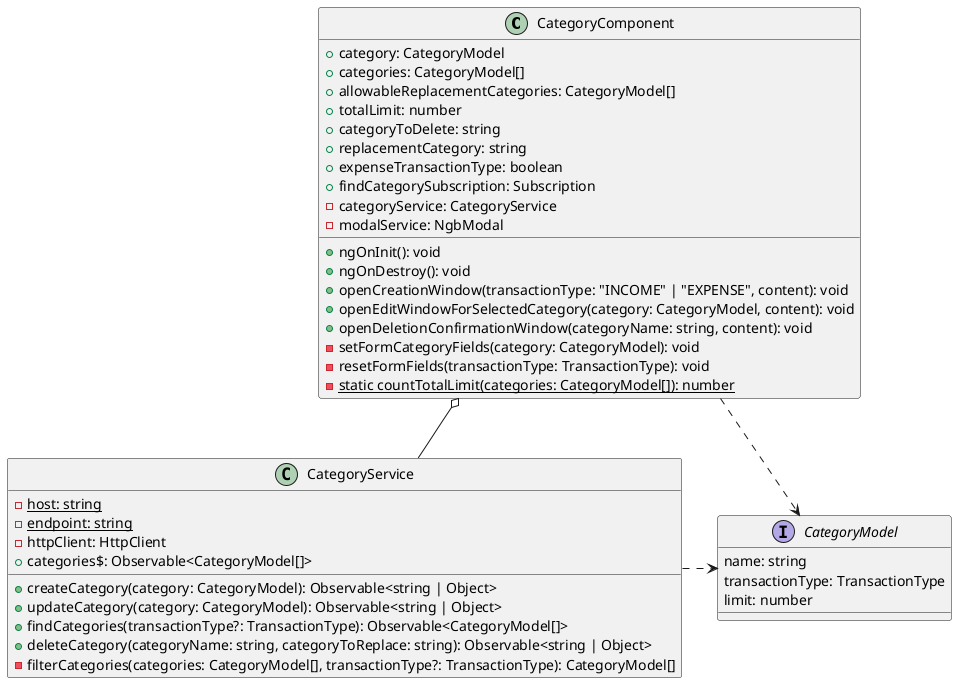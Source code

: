 @startuml
'https://plantuml.com/sequence-diagram


class CategoryComponent {
    +category: CategoryModel
    +categories: CategoryModel[]
    +allowableReplacementCategories: CategoryModel[]
    +totalLimit: number
    +categoryToDelete: string
    +replacementCategory: string
    +expenseTransactionType: boolean
    +findCategorySubscription: Subscription
    -categoryService: CategoryService
    -modalService: NgbModal
    +ngOnInit(): void
    +ngOnDestroy(): void
    +openCreationWindow(transactionType: "INCOME" | "EXPENSE", content): void
    +openEditWindowForSelectedCategory(category: CategoryModel, content): void
    +openDeletionConfirmationWindow(categoryName: string, content): void
    -setFormCategoryFields(category: CategoryModel): void
    -resetFormFields(transactionType: TransactionType): void
    -{static}static countTotalLimit(categories: CategoryModel[]): number
}

class CategoryService {
  -{static} host: string
  -{static} endpoint: string
  -httpClient: HttpClient
  +categories$: Observable<CategoryModel[]>
  +createCategory(category: CategoryModel): Observable<string | Object>
  +updateCategory(category: CategoryModel): Observable<string | Object>
  +findCategories(transactionType?: TransactionType): Observable<CategoryModel[]>
  +deleteCategory(categoryName: string, categoryToReplace: string): Observable<string | Object>
  -filterCategories(categories: CategoryModel[], transactionType?: TransactionType): CategoryModel[]
}

interface CategoryModel {
  name: string
  transactionType: TransactionType
  limit: number
}

CategoryComponent o-- CategoryService
CategoryComponent ..> CategoryModel
CategoryService .right.> CategoryModel


@enduml